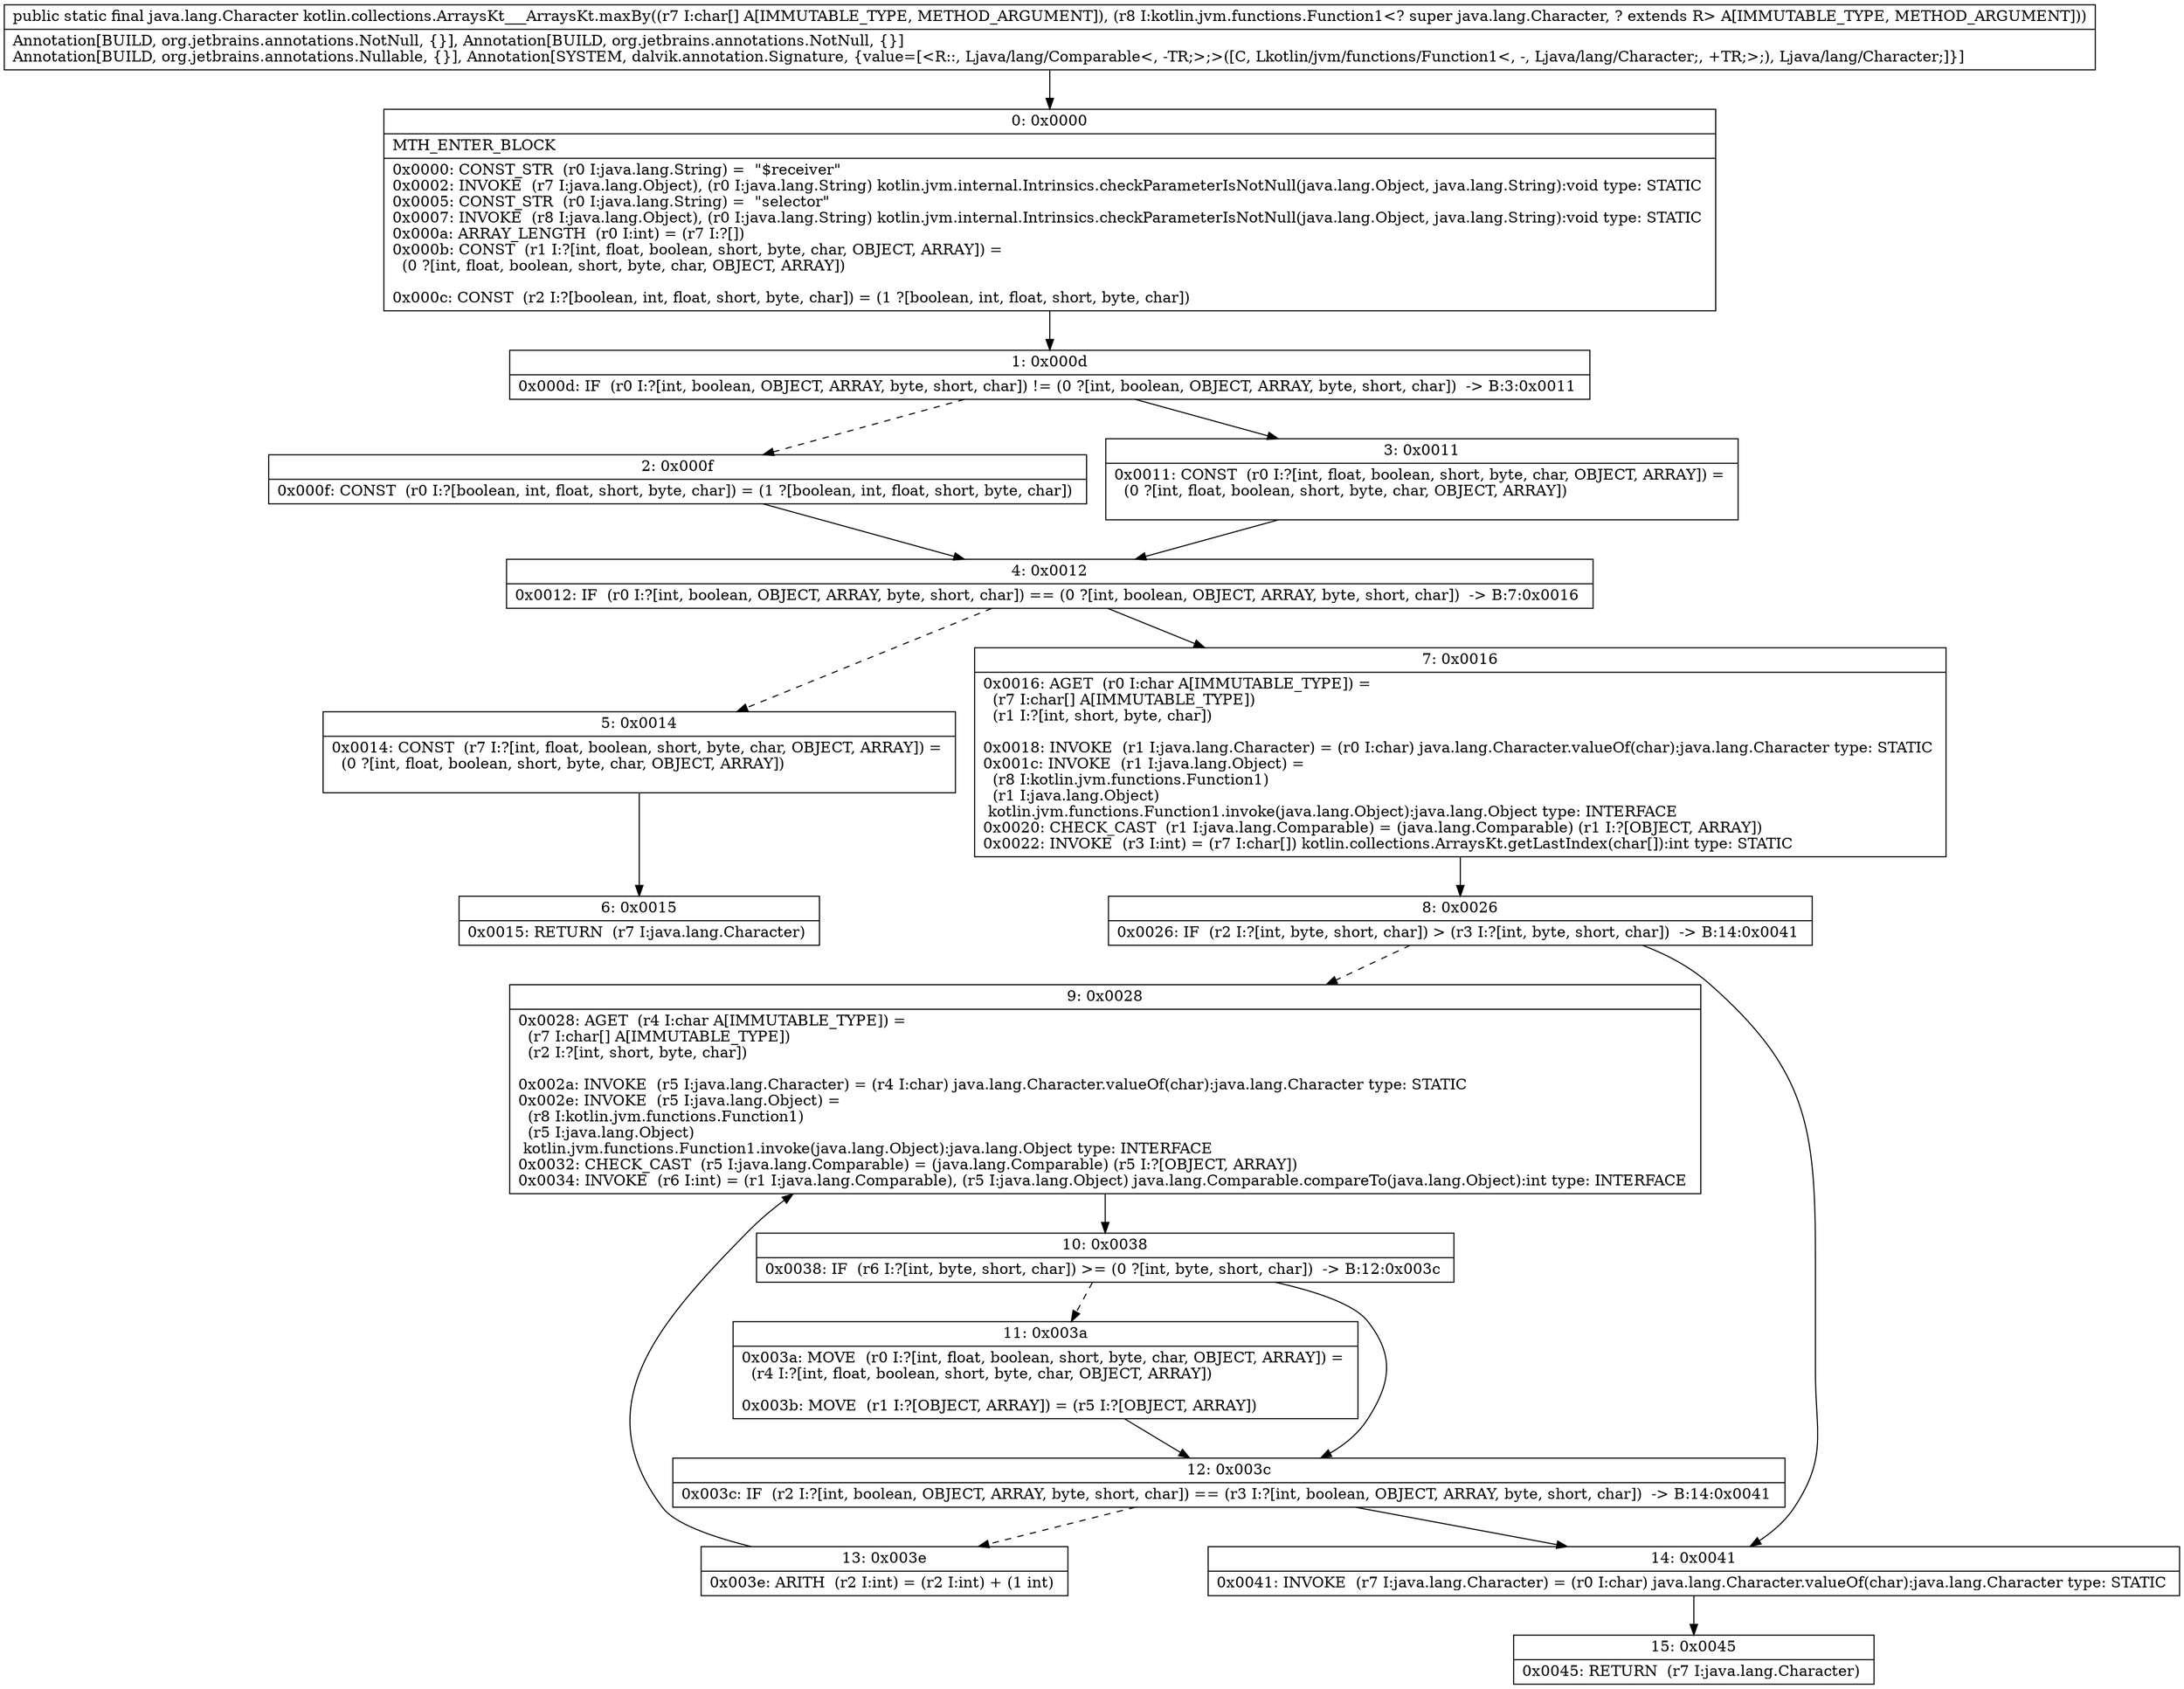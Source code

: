 digraph "CFG forkotlin.collections.ArraysKt___ArraysKt.maxBy([CLkotlin\/jvm\/functions\/Function1;)Ljava\/lang\/Character;" {
Node_0 [shape=record,label="{0\:\ 0x0000|MTH_ENTER_BLOCK\l|0x0000: CONST_STR  (r0 I:java.lang.String) =  \"$receiver\" \l0x0002: INVOKE  (r7 I:java.lang.Object), (r0 I:java.lang.String) kotlin.jvm.internal.Intrinsics.checkParameterIsNotNull(java.lang.Object, java.lang.String):void type: STATIC \l0x0005: CONST_STR  (r0 I:java.lang.String) =  \"selector\" \l0x0007: INVOKE  (r8 I:java.lang.Object), (r0 I:java.lang.String) kotlin.jvm.internal.Intrinsics.checkParameterIsNotNull(java.lang.Object, java.lang.String):void type: STATIC \l0x000a: ARRAY_LENGTH  (r0 I:int) = (r7 I:?[]) \l0x000b: CONST  (r1 I:?[int, float, boolean, short, byte, char, OBJECT, ARRAY]) = \l  (0 ?[int, float, boolean, short, byte, char, OBJECT, ARRAY])\l \l0x000c: CONST  (r2 I:?[boolean, int, float, short, byte, char]) = (1 ?[boolean, int, float, short, byte, char]) \l}"];
Node_1 [shape=record,label="{1\:\ 0x000d|0x000d: IF  (r0 I:?[int, boolean, OBJECT, ARRAY, byte, short, char]) != (0 ?[int, boolean, OBJECT, ARRAY, byte, short, char])  \-\> B:3:0x0011 \l}"];
Node_2 [shape=record,label="{2\:\ 0x000f|0x000f: CONST  (r0 I:?[boolean, int, float, short, byte, char]) = (1 ?[boolean, int, float, short, byte, char]) \l}"];
Node_3 [shape=record,label="{3\:\ 0x0011|0x0011: CONST  (r0 I:?[int, float, boolean, short, byte, char, OBJECT, ARRAY]) = \l  (0 ?[int, float, boolean, short, byte, char, OBJECT, ARRAY])\l \l}"];
Node_4 [shape=record,label="{4\:\ 0x0012|0x0012: IF  (r0 I:?[int, boolean, OBJECT, ARRAY, byte, short, char]) == (0 ?[int, boolean, OBJECT, ARRAY, byte, short, char])  \-\> B:7:0x0016 \l}"];
Node_5 [shape=record,label="{5\:\ 0x0014|0x0014: CONST  (r7 I:?[int, float, boolean, short, byte, char, OBJECT, ARRAY]) = \l  (0 ?[int, float, boolean, short, byte, char, OBJECT, ARRAY])\l \l}"];
Node_6 [shape=record,label="{6\:\ 0x0015|0x0015: RETURN  (r7 I:java.lang.Character) \l}"];
Node_7 [shape=record,label="{7\:\ 0x0016|0x0016: AGET  (r0 I:char A[IMMUTABLE_TYPE]) = \l  (r7 I:char[] A[IMMUTABLE_TYPE])\l  (r1 I:?[int, short, byte, char])\l \l0x0018: INVOKE  (r1 I:java.lang.Character) = (r0 I:char) java.lang.Character.valueOf(char):java.lang.Character type: STATIC \l0x001c: INVOKE  (r1 I:java.lang.Object) = \l  (r8 I:kotlin.jvm.functions.Function1)\l  (r1 I:java.lang.Object)\l kotlin.jvm.functions.Function1.invoke(java.lang.Object):java.lang.Object type: INTERFACE \l0x0020: CHECK_CAST  (r1 I:java.lang.Comparable) = (java.lang.Comparable) (r1 I:?[OBJECT, ARRAY]) \l0x0022: INVOKE  (r3 I:int) = (r7 I:char[]) kotlin.collections.ArraysKt.getLastIndex(char[]):int type: STATIC \l}"];
Node_8 [shape=record,label="{8\:\ 0x0026|0x0026: IF  (r2 I:?[int, byte, short, char]) \> (r3 I:?[int, byte, short, char])  \-\> B:14:0x0041 \l}"];
Node_9 [shape=record,label="{9\:\ 0x0028|0x0028: AGET  (r4 I:char A[IMMUTABLE_TYPE]) = \l  (r7 I:char[] A[IMMUTABLE_TYPE])\l  (r2 I:?[int, short, byte, char])\l \l0x002a: INVOKE  (r5 I:java.lang.Character) = (r4 I:char) java.lang.Character.valueOf(char):java.lang.Character type: STATIC \l0x002e: INVOKE  (r5 I:java.lang.Object) = \l  (r8 I:kotlin.jvm.functions.Function1)\l  (r5 I:java.lang.Object)\l kotlin.jvm.functions.Function1.invoke(java.lang.Object):java.lang.Object type: INTERFACE \l0x0032: CHECK_CAST  (r5 I:java.lang.Comparable) = (java.lang.Comparable) (r5 I:?[OBJECT, ARRAY]) \l0x0034: INVOKE  (r6 I:int) = (r1 I:java.lang.Comparable), (r5 I:java.lang.Object) java.lang.Comparable.compareTo(java.lang.Object):int type: INTERFACE \l}"];
Node_10 [shape=record,label="{10\:\ 0x0038|0x0038: IF  (r6 I:?[int, byte, short, char]) \>= (0 ?[int, byte, short, char])  \-\> B:12:0x003c \l}"];
Node_11 [shape=record,label="{11\:\ 0x003a|0x003a: MOVE  (r0 I:?[int, float, boolean, short, byte, char, OBJECT, ARRAY]) = \l  (r4 I:?[int, float, boolean, short, byte, char, OBJECT, ARRAY])\l \l0x003b: MOVE  (r1 I:?[OBJECT, ARRAY]) = (r5 I:?[OBJECT, ARRAY]) \l}"];
Node_12 [shape=record,label="{12\:\ 0x003c|0x003c: IF  (r2 I:?[int, boolean, OBJECT, ARRAY, byte, short, char]) == (r3 I:?[int, boolean, OBJECT, ARRAY, byte, short, char])  \-\> B:14:0x0041 \l}"];
Node_13 [shape=record,label="{13\:\ 0x003e|0x003e: ARITH  (r2 I:int) = (r2 I:int) + (1 int) \l}"];
Node_14 [shape=record,label="{14\:\ 0x0041|0x0041: INVOKE  (r7 I:java.lang.Character) = (r0 I:char) java.lang.Character.valueOf(char):java.lang.Character type: STATIC \l}"];
Node_15 [shape=record,label="{15\:\ 0x0045|0x0045: RETURN  (r7 I:java.lang.Character) \l}"];
MethodNode[shape=record,label="{public static final java.lang.Character kotlin.collections.ArraysKt___ArraysKt.maxBy((r7 I:char[] A[IMMUTABLE_TYPE, METHOD_ARGUMENT]), (r8 I:kotlin.jvm.functions.Function1\<? super java.lang.Character, ? extends R\> A[IMMUTABLE_TYPE, METHOD_ARGUMENT]))  | Annotation[BUILD, org.jetbrains.annotations.NotNull, \{\}], Annotation[BUILD, org.jetbrains.annotations.NotNull, \{\}]\lAnnotation[BUILD, org.jetbrains.annotations.Nullable, \{\}], Annotation[SYSTEM, dalvik.annotation.Signature, \{value=[\<R::, Ljava\/lang\/Comparable\<, \-TR;\>;\>([C, Lkotlin\/jvm\/functions\/Function1\<, \-, Ljava\/lang\/Character;, +TR;\>;), Ljava\/lang\/Character;]\}]\l}"];
MethodNode -> Node_0;
Node_0 -> Node_1;
Node_1 -> Node_2[style=dashed];
Node_1 -> Node_3;
Node_2 -> Node_4;
Node_3 -> Node_4;
Node_4 -> Node_5[style=dashed];
Node_4 -> Node_7;
Node_5 -> Node_6;
Node_7 -> Node_8;
Node_8 -> Node_9[style=dashed];
Node_8 -> Node_14;
Node_9 -> Node_10;
Node_10 -> Node_11[style=dashed];
Node_10 -> Node_12;
Node_11 -> Node_12;
Node_12 -> Node_13[style=dashed];
Node_12 -> Node_14;
Node_13 -> Node_9;
Node_14 -> Node_15;
}

